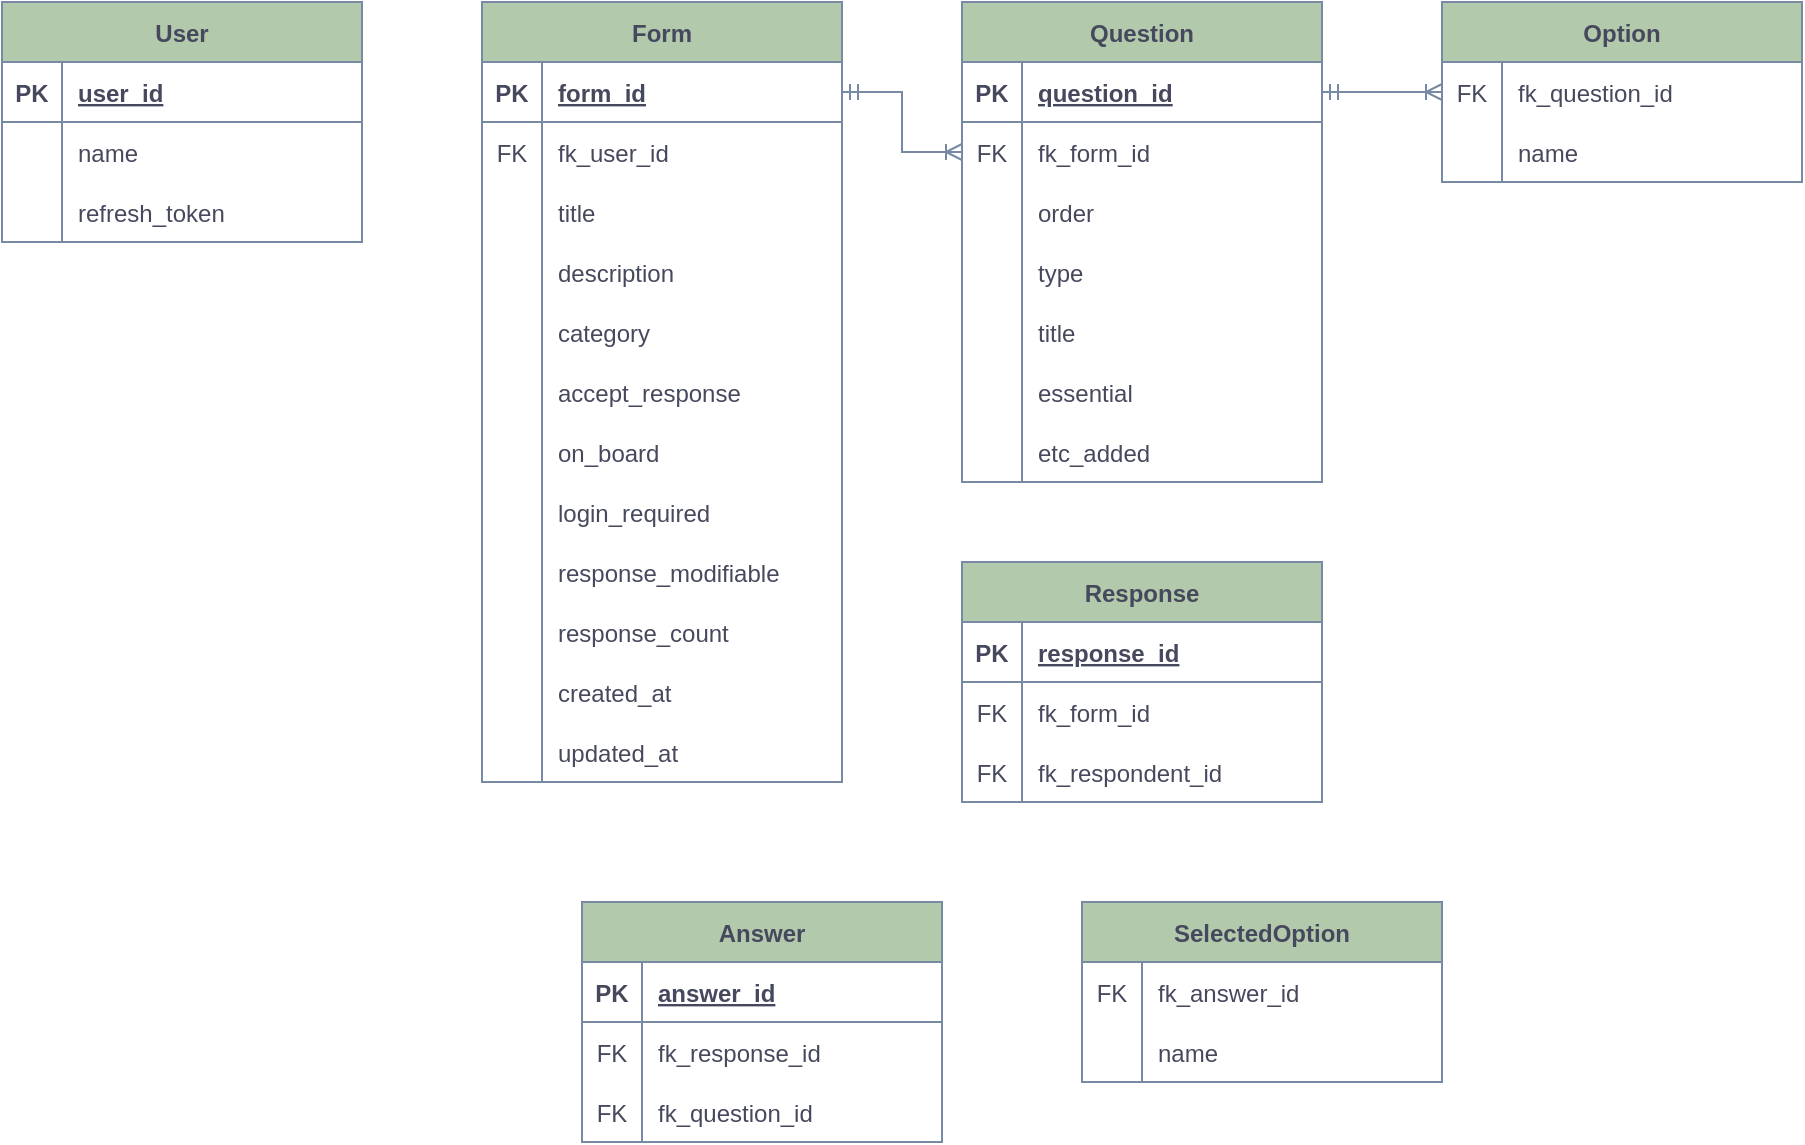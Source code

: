 <mxfile version="20.8.18" type="github">
  <diagram name="Page-1" id="2ca16b54-16f6-2749-3443-fa8db7711227">
    <mxGraphModel dx="1362" dy="775" grid="1" gridSize="10" guides="1" tooltips="1" connect="1" arrows="1" fold="1" page="1" pageScale="1" pageWidth="1100" pageHeight="850" background="none" math="0" shadow="0">
      <root>
        <mxCell id="0" />
        <mxCell id="1" parent="0" />
        <mxCell id="H4lN4WxJACJM9qVVVF7Y-41" value="User" style="shape=table;startSize=30;container=1;collapsible=1;childLayout=tableLayout;fixedRows=1;rowLines=0;fontStyle=1;align=center;resizeLast=1;strokeColor=#788AA3;fontColor=#46495D;fillColor=#B2C9AB;" vertex="1" parent="1">
          <mxGeometry x="40" y="40" width="180" height="120" as="geometry" />
        </mxCell>
        <mxCell id="H4lN4WxJACJM9qVVVF7Y-42" value="" style="shape=tableRow;horizontal=0;startSize=0;swimlaneHead=0;swimlaneBody=0;fillColor=none;collapsible=0;dropTarget=0;points=[[0,0.5],[1,0.5]];portConstraint=eastwest;top=0;left=0;right=0;bottom=1;strokeColor=#788AA3;fontColor=#46495D;" vertex="1" parent="H4lN4WxJACJM9qVVVF7Y-41">
          <mxGeometry y="30" width="180" height="30" as="geometry" />
        </mxCell>
        <mxCell id="H4lN4WxJACJM9qVVVF7Y-43" value="PK" style="shape=partialRectangle;connectable=0;fillColor=none;top=0;left=0;bottom=0;right=0;fontStyle=1;overflow=hidden;strokeColor=#788AA3;fontColor=#46495D;" vertex="1" parent="H4lN4WxJACJM9qVVVF7Y-42">
          <mxGeometry width="30" height="30" as="geometry">
            <mxRectangle width="30" height="30" as="alternateBounds" />
          </mxGeometry>
        </mxCell>
        <mxCell id="H4lN4WxJACJM9qVVVF7Y-44" value="user_id" style="shape=partialRectangle;connectable=0;fillColor=none;top=0;left=0;bottom=0;right=0;align=left;spacingLeft=6;fontStyle=5;overflow=hidden;strokeColor=#788AA3;fontColor=#46495D;" vertex="1" parent="H4lN4WxJACJM9qVVVF7Y-42">
          <mxGeometry x="30" width="150" height="30" as="geometry">
            <mxRectangle width="150" height="30" as="alternateBounds" />
          </mxGeometry>
        </mxCell>
        <mxCell id="H4lN4WxJACJM9qVVVF7Y-45" value="" style="shape=tableRow;horizontal=0;startSize=0;swimlaneHead=0;swimlaneBody=0;fillColor=none;collapsible=0;dropTarget=0;points=[[0,0.5],[1,0.5]];portConstraint=eastwest;top=0;left=0;right=0;bottom=0;strokeColor=#788AA3;fontColor=#46495D;" vertex="1" parent="H4lN4WxJACJM9qVVVF7Y-41">
          <mxGeometry y="60" width="180" height="30" as="geometry" />
        </mxCell>
        <mxCell id="H4lN4WxJACJM9qVVVF7Y-46" value="" style="shape=partialRectangle;connectable=0;fillColor=none;top=0;left=0;bottom=0;right=0;editable=1;overflow=hidden;strokeColor=#788AA3;fontColor=#46495D;" vertex="1" parent="H4lN4WxJACJM9qVVVF7Y-45">
          <mxGeometry width="30" height="30" as="geometry">
            <mxRectangle width="30" height="30" as="alternateBounds" />
          </mxGeometry>
        </mxCell>
        <mxCell id="H4lN4WxJACJM9qVVVF7Y-47" value="name" style="shape=partialRectangle;connectable=0;fillColor=none;top=0;left=0;bottom=0;right=0;align=left;spacingLeft=6;overflow=hidden;strokeColor=#788AA3;fontColor=#46495D;" vertex="1" parent="H4lN4WxJACJM9qVVVF7Y-45">
          <mxGeometry x="30" width="150" height="30" as="geometry">
            <mxRectangle width="150" height="30" as="alternateBounds" />
          </mxGeometry>
        </mxCell>
        <mxCell id="H4lN4WxJACJM9qVVVF7Y-48" value="" style="shape=tableRow;horizontal=0;startSize=0;swimlaneHead=0;swimlaneBody=0;fillColor=none;collapsible=0;dropTarget=0;points=[[0,0.5],[1,0.5]];portConstraint=eastwest;top=0;left=0;right=0;bottom=0;strokeColor=#788AA3;fontColor=#46495D;" vertex="1" parent="H4lN4WxJACJM9qVVVF7Y-41">
          <mxGeometry y="90" width="180" height="30" as="geometry" />
        </mxCell>
        <mxCell id="H4lN4WxJACJM9qVVVF7Y-49" value="" style="shape=partialRectangle;connectable=0;fillColor=none;top=0;left=0;bottom=0;right=0;editable=1;overflow=hidden;strokeColor=#788AA3;fontColor=#46495D;" vertex="1" parent="H4lN4WxJACJM9qVVVF7Y-48">
          <mxGeometry width="30" height="30" as="geometry">
            <mxRectangle width="30" height="30" as="alternateBounds" />
          </mxGeometry>
        </mxCell>
        <mxCell id="H4lN4WxJACJM9qVVVF7Y-50" value="refresh_token" style="shape=partialRectangle;connectable=0;fillColor=none;top=0;left=0;bottom=0;right=0;align=left;spacingLeft=6;overflow=hidden;strokeColor=#788AA3;fontColor=#46495D;" vertex="1" parent="H4lN4WxJACJM9qVVVF7Y-48">
          <mxGeometry x="30" width="150" height="30" as="geometry">
            <mxRectangle width="150" height="30" as="alternateBounds" />
          </mxGeometry>
        </mxCell>
        <mxCell id="H4lN4WxJACJM9qVVVF7Y-60" value="Form" style="shape=table;startSize=30;container=1;collapsible=1;childLayout=tableLayout;fixedRows=1;rowLines=0;fontStyle=1;align=center;resizeLast=1;strokeColor=#788AA3;fontColor=#46495D;fillColor=#B2C9AB;" vertex="1" parent="1">
          <mxGeometry x="280" y="40" width="180" height="390" as="geometry" />
        </mxCell>
        <mxCell id="H4lN4WxJACJM9qVVVF7Y-61" value="" style="shape=tableRow;horizontal=0;startSize=0;swimlaneHead=0;swimlaneBody=0;fillColor=none;collapsible=0;dropTarget=0;points=[[0,0.5],[1,0.5]];portConstraint=eastwest;top=0;left=0;right=0;bottom=1;strokeColor=#788AA3;fontColor=#46495D;" vertex="1" parent="H4lN4WxJACJM9qVVVF7Y-60">
          <mxGeometry y="30" width="180" height="30" as="geometry" />
        </mxCell>
        <mxCell id="H4lN4WxJACJM9qVVVF7Y-62" value="PK" style="shape=partialRectangle;connectable=0;fillColor=none;top=0;left=0;bottom=0;right=0;fontStyle=1;overflow=hidden;strokeColor=#788AA3;fontColor=#46495D;" vertex="1" parent="H4lN4WxJACJM9qVVVF7Y-61">
          <mxGeometry width="30" height="30" as="geometry">
            <mxRectangle width="30" height="30" as="alternateBounds" />
          </mxGeometry>
        </mxCell>
        <mxCell id="H4lN4WxJACJM9qVVVF7Y-63" value="form_id" style="shape=partialRectangle;connectable=0;fillColor=none;top=0;left=0;bottom=0;right=0;align=left;spacingLeft=6;fontStyle=5;overflow=hidden;strokeColor=#788AA3;fontColor=#46495D;" vertex="1" parent="H4lN4WxJACJM9qVVVF7Y-61">
          <mxGeometry x="30" width="150" height="30" as="geometry">
            <mxRectangle width="150" height="30" as="alternateBounds" />
          </mxGeometry>
        </mxCell>
        <mxCell id="H4lN4WxJACJM9qVVVF7Y-64" value="" style="shape=tableRow;horizontal=0;startSize=0;swimlaneHead=0;swimlaneBody=0;fillColor=none;collapsible=0;dropTarget=0;points=[[0,0.5],[1,0.5]];portConstraint=eastwest;top=0;left=0;right=0;bottom=0;strokeColor=#788AA3;fontColor=#46495D;" vertex="1" parent="H4lN4WxJACJM9qVVVF7Y-60">
          <mxGeometry y="60" width="180" height="30" as="geometry" />
        </mxCell>
        <mxCell id="H4lN4WxJACJM9qVVVF7Y-65" value="FK" style="shape=partialRectangle;connectable=0;fillColor=none;top=0;left=0;bottom=0;right=0;editable=1;overflow=hidden;strokeColor=#788AA3;fontColor=#46495D;" vertex="1" parent="H4lN4WxJACJM9qVVVF7Y-64">
          <mxGeometry width="30" height="30" as="geometry">
            <mxRectangle width="30" height="30" as="alternateBounds" />
          </mxGeometry>
        </mxCell>
        <mxCell id="H4lN4WxJACJM9qVVVF7Y-66" value="fk_user_id" style="shape=partialRectangle;connectable=0;fillColor=none;top=0;left=0;bottom=0;right=0;align=left;spacingLeft=6;overflow=hidden;strokeColor=#788AA3;fontColor=#46495D;" vertex="1" parent="H4lN4WxJACJM9qVVVF7Y-64">
          <mxGeometry x="30" width="150" height="30" as="geometry">
            <mxRectangle width="150" height="30" as="alternateBounds" />
          </mxGeometry>
        </mxCell>
        <mxCell id="H4lN4WxJACJM9qVVVF7Y-67" value="" style="shape=tableRow;horizontal=0;startSize=0;swimlaneHead=0;swimlaneBody=0;fillColor=none;collapsible=0;dropTarget=0;points=[[0,0.5],[1,0.5]];portConstraint=eastwest;top=0;left=0;right=0;bottom=0;strokeColor=#788AA3;fontColor=#46495D;" vertex="1" parent="H4lN4WxJACJM9qVVVF7Y-60">
          <mxGeometry y="90" width="180" height="30" as="geometry" />
        </mxCell>
        <mxCell id="H4lN4WxJACJM9qVVVF7Y-68" value="" style="shape=partialRectangle;connectable=0;fillColor=none;top=0;left=0;bottom=0;right=0;editable=1;overflow=hidden;strokeColor=#788AA3;fontColor=#46495D;" vertex="1" parent="H4lN4WxJACJM9qVVVF7Y-67">
          <mxGeometry width="30" height="30" as="geometry">
            <mxRectangle width="30" height="30" as="alternateBounds" />
          </mxGeometry>
        </mxCell>
        <mxCell id="H4lN4WxJACJM9qVVVF7Y-69" value="title" style="shape=partialRectangle;connectable=0;fillColor=none;top=0;left=0;bottom=0;right=0;align=left;spacingLeft=6;overflow=hidden;strokeColor=#788AA3;fontColor=#46495D;" vertex="1" parent="H4lN4WxJACJM9qVVVF7Y-67">
          <mxGeometry x="30" width="150" height="30" as="geometry">
            <mxRectangle width="150" height="30" as="alternateBounds" />
          </mxGeometry>
        </mxCell>
        <mxCell id="H4lN4WxJACJM9qVVVF7Y-70" value="" style="shape=tableRow;horizontal=0;startSize=0;swimlaneHead=0;swimlaneBody=0;fillColor=none;collapsible=0;dropTarget=0;points=[[0,0.5],[1,0.5]];portConstraint=eastwest;top=0;left=0;right=0;bottom=0;strokeColor=#788AA3;fontColor=#46495D;" vertex="1" parent="H4lN4WxJACJM9qVVVF7Y-60">
          <mxGeometry y="120" width="180" height="30" as="geometry" />
        </mxCell>
        <mxCell id="H4lN4WxJACJM9qVVVF7Y-71" value="" style="shape=partialRectangle;connectable=0;fillColor=none;top=0;left=0;bottom=0;right=0;editable=1;overflow=hidden;strokeColor=#788AA3;fontColor=#46495D;" vertex="1" parent="H4lN4WxJACJM9qVVVF7Y-70">
          <mxGeometry width="30" height="30" as="geometry">
            <mxRectangle width="30" height="30" as="alternateBounds" />
          </mxGeometry>
        </mxCell>
        <mxCell id="H4lN4WxJACJM9qVVVF7Y-72" value="description" style="shape=partialRectangle;connectable=0;fillColor=none;top=0;left=0;bottom=0;right=0;align=left;spacingLeft=6;overflow=hidden;strokeColor=#788AA3;fontColor=#46495D;" vertex="1" parent="H4lN4WxJACJM9qVVVF7Y-70">
          <mxGeometry x="30" width="150" height="30" as="geometry">
            <mxRectangle width="150" height="30" as="alternateBounds" />
          </mxGeometry>
        </mxCell>
        <mxCell id="H4lN4WxJACJM9qVVVF7Y-77" value="" style="shape=tableRow;horizontal=0;startSize=0;swimlaneHead=0;swimlaneBody=0;fillColor=none;collapsible=0;dropTarget=0;points=[[0,0.5],[1,0.5]];portConstraint=eastwest;top=0;left=0;right=0;bottom=0;strokeColor=#788AA3;fontColor=#46495D;" vertex="1" parent="H4lN4WxJACJM9qVVVF7Y-60">
          <mxGeometry y="150" width="180" height="30" as="geometry" />
        </mxCell>
        <mxCell id="H4lN4WxJACJM9qVVVF7Y-78" value="" style="shape=partialRectangle;connectable=0;fillColor=none;top=0;left=0;bottom=0;right=0;fontStyle=0;overflow=hidden;strokeColor=#788AA3;fontColor=#46495D;" vertex="1" parent="H4lN4WxJACJM9qVVVF7Y-77">
          <mxGeometry width="30" height="30" as="geometry">
            <mxRectangle width="30" height="30" as="alternateBounds" />
          </mxGeometry>
        </mxCell>
        <mxCell id="H4lN4WxJACJM9qVVVF7Y-79" value="category" style="shape=partialRectangle;connectable=0;fillColor=none;top=0;left=0;bottom=0;right=0;align=left;spacingLeft=6;fontStyle=0;overflow=hidden;strokeColor=#788AA3;fontColor=#46495D;" vertex="1" parent="H4lN4WxJACJM9qVVVF7Y-77">
          <mxGeometry x="30" width="150" height="30" as="geometry">
            <mxRectangle width="150" height="30" as="alternateBounds" />
          </mxGeometry>
        </mxCell>
        <mxCell id="H4lN4WxJACJM9qVVVF7Y-81" value="" style="shape=tableRow;horizontal=0;startSize=0;swimlaneHead=0;swimlaneBody=0;fillColor=none;collapsible=0;dropTarget=0;points=[[0,0.5],[1,0.5]];portConstraint=eastwest;top=0;left=0;right=0;bottom=0;strokeColor=#788AA3;fontColor=#46495D;" vertex="1" parent="H4lN4WxJACJM9qVVVF7Y-60">
          <mxGeometry y="180" width="180" height="30" as="geometry" />
        </mxCell>
        <mxCell id="H4lN4WxJACJM9qVVVF7Y-82" value="" style="shape=partialRectangle;connectable=0;fillColor=none;top=0;left=0;bottom=0;right=0;fontStyle=0;overflow=hidden;strokeColor=#788AA3;fontColor=#46495D;" vertex="1" parent="H4lN4WxJACJM9qVVVF7Y-81">
          <mxGeometry width="30" height="30" as="geometry">
            <mxRectangle width="30" height="30" as="alternateBounds" />
          </mxGeometry>
        </mxCell>
        <mxCell id="H4lN4WxJACJM9qVVVF7Y-83" value="accept_response" style="shape=partialRectangle;connectable=0;fillColor=none;top=0;left=0;bottom=0;right=0;align=left;spacingLeft=6;fontStyle=0;overflow=hidden;strokeColor=#788AA3;fontColor=#46495D;" vertex="1" parent="H4lN4WxJACJM9qVVVF7Y-81">
          <mxGeometry x="30" width="150" height="30" as="geometry">
            <mxRectangle width="150" height="30" as="alternateBounds" />
          </mxGeometry>
        </mxCell>
        <mxCell id="H4lN4WxJACJM9qVVVF7Y-85" value="" style="shape=tableRow;horizontal=0;startSize=0;swimlaneHead=0;swimlaneBody=0;fillColor=none;collapsible=0;dropTarget=0;points=[[0,0.5],[1,0.5]];portConstraint=eastwest;top=0;left=0;right=0;bottom=0;strokeColor=#788AA3;fontColor=#46495D;" vertex="1" parent="H4lN4WxJACJM9qVVVF7Y-60">
          <mxGeometry y="210" width="180" height="30" as="geometry" />
        </mxCell>
        <mxCell id="H4lN4WxJACJM9qVVVF7Y-86" value="" style="shape=partialRectangle;connectable=0;fillColor=none;top=0;left=0;bottom=0;right=0;fontStyle=0;overflow=hidden;strokeColor=#788AA3;fontColor=#46495D;" vertex="1" parent="H4lN4WxJACJM9qVVVF7Y-85">
          <mxGeometry width="30" height="30" as="geometry">
            <mxRectangle width="30" height="30" as="alternateBounds" />
          </mxGeometry>
        </mxCell>
        <mxCell id="H4lN4WxJACJM9qVVVF7Y-87" value="on_board" style="shape=partialRectangle;connectable=0;fillColor=none;top=0;left=0;bottom=0;right=0;align=left;spacingLeft=6;fontStyle=0;overflow=hidden;strokeColor=#788AA3;fontColor=#46495D;" vertex="1" parent="H4lN4WxJACJM9qVVVF7Y-85">
          <mxGeometry x="30" width="150" height="30" as="geometry">
            <mxRectangle width="150" height="30" as="alternateBounds" />
          </mxGeometry>
        </mxCell>
        <mxCell id="H4lN4WxJACJM9qVVVF7Y-89" value="" style="shape=tableRow;horizontal=0;startSize=0;swimlaneHead=0;swimlaneBody=0;fillColor=none;collapsible=0;dropTarget=0;points=[[0,0.5],[1,0.5]];portConstraint=eastwest;top=0;left=0;right=0;bottom=0;strokeColor=#788AA3;fontColor=#46495D;" vertex="1" parent="H4lN4WxJACJM9qVVVF7Y-60">
          <mxGeometry y="240" width="180" height="30" as="geometry" />
        </mxCell>
        <mxCell id="H4lN4WxJACJM9qVVVF7Y-90" value="" style="shape=partialRectangle;connectable=0;fillColor=none;top=0;left=0;bottom=0;right=0;fontStyle=0;overflow=hidden;strokeColor=#788AA3;fontColor=#46495D;" vertex="1" parent="H4lN4WxJACJM9qVVVF7Y-89">
          <mxGeometry width="30" height="30" as="geometry">
            <mxRectangle width="30" height="30" as="alternateBounds" />
          </mxGeometry>
        </mxCell>
        <mxCell id="H4lN4WxJACJM9qVVVF7Y-91" value="login_required" style="shape=partialRectangle;connectable=0;fillColor=none;top=0;left=0;bottom=0;right=0;align=left;spacingLeft=6;fontStyle=0;overflow=hidden;strokeColor=#788AA3;fontColor=#46495D;" vertex="1" parent="H4lN4WxJACJM9qVVVF7Y-89">
          <mxGeometry x="30" width="150" height="30" as="geometry">
            <mxRectangle width="150" height="30" as="alternateBounds" />
          </mxGeometry>
        </mxCell>
        <mxCell id="H4lN4WxJACJM9qVVVF7Y-93" value="" style="shape=tableRow;horizontal=0;startSize=0;swimlaneHead=0;swimlaneBody=0;fillColor=none;collapsible=0;dropTarget=0;points=[[0,0.5],[1,0.5]];portConstraint=eastwest;top=0;left=0;right=0;bottom=0;strokeColor=#788AA3;fontColor=#46495D;" vertex="1" parent="H4lN4WxJACJM9qVVVF7Y-60">
          <mxGeometry y="270" width="180" height="30" as="geometry" />
        </mxCell>
        <mxCell id="H4lN4WxJACJM9qVVVF7Y-94" value="" style="shape=partialRectangle;connectable=0;fillColor=none;top=0;left=0;bottom=0;right=0;fontStyle=0;overflow=hidden;strokeColor=#788AA3;fontColor=#46495D;" vertex="1" parent="H4lN4WxJACJM9qVVVF7Y-93">
          <mxGeometry width="30" height="30" as="geometry">
            <mxRectangle width="30" height="30" as="alternateBounds" />
          </mxGeometry>
        </mxCell>
        <mxCell id="H4lN4WxJACJM9qVVVF7Y-95" value="response_modifiable" style="shape=partialRectangle;connectable=0;fillColor=none;top=0;left=0;bottom=0;right=0;align=left;spacingLeft=6;fontStyle=0;overflow=hidden;strokeColor=#788AA3;fontColor=#46495D;" vertex="1" parent="H4lN4WxJACJM9qVVVF7Y-93">
          <mxGeometry x="30" width="150" height="30" as="geometry">
            <mxRectangle width="150" height="30" as="alternateBounds" />
          </mxGeometry>
        </mxCell>
        <mxCell id="H4lN4WxJACJM9qVVVF7Y-97" value="" style="shape=tableRow;horizontal=0;startSize=0;swimlaneHead=0;swimlaneBody=0;fillColor=none;collapsible=0;dropTarget=0;points=[[0,0.5],[1,0.5]];portConstraint=eastwest;top=0;left=0;right=0;bottom=0;strokeColor=#788AA3;fontColor=#46495D;" vertex="1" parent="H4lN4WxJACJM9qVVVF7Y-60">
          <mxGeometry y="300" width="180" height="30" as="geometry" />
        </mxCell>
        <mxCell id="H4lN4WxJACJM9qVVVF7Y-98" value="" style="shape=partialRectangle;connectable=0;fillColor=none;top=0;left=0;bottom=0;right=0;fontStyle=0;overflow=hidden;strokeColor=#788AA3;fontColor=#46495D;" vertex="1" parent="H4lN4WxJACJM9qVVVF7Y-97">
          <mxGeometry width="30" height="30" as="geometry">
            <mxRectangle width="30" height="30" as="alternateBounds" />
          </mxGeometry>
        </mxCell>
        <mxCell id="H4lN4WxJACJM9qVVVF7Y-99" value="response_count" style="shape=partialRectangle;connectable=0;fillColor=none;top=0;left=0;bottom=0;right=0;align=left;spacingLeft=6;fontStyle=0;overflow=hidden;strokeColor=#788AA3;fontColor=#46495D;" vertex="1" parent="H4lN4WxJACJM9qVVVF7Y-97">
          <mxGeometry x="30" width="150" height="30" as="geometry">
            <mxRectangle width="150" height="30" as="alternateBounds" />
          </mxGeometry>
        </mxCell>
        <mxCell id="H4lN4WxJACJM9qVVVF7Y-101" value="" style="shape=tableRow;horizontal=0;startSize=0;swimlaneHead=0;swimlaneBody=0;fillColor=none;collapsible=0;dropTarget=0;points=[[0,0.5],[1,0.5]];portConstraint=eastwest;top=0;left=0;right=0;bottom=0;strokeColor=#788AA3;fontColor=#46495D;" vertex="1" parent="H4lN4WxJACJM9qVVVF7Y-60">
          <mxGeometry y="330" width="180" height="30" as="geometry" />
        </mxCell>
        <mxCell id="H4lN4WxJACJM9qVVVF7Y-102" value="" style="shape=partialRectangle;connectable=0;fillColor=none;top=0;left=0;bottom=0;right=0;fontStyle=0;overflow=hidden;strokeColor=#788AA3;fontColor=#46495D;" vertex="1" parent="H4lN4WxJACJM9qVVVF7Y-101">
          <mxGeometry width="30" height="30" as="geometry">
            <mxRectangle width="30" height="30" as="alternateBounds" />
          </mxGeometry>
        </mxCell>
        <mxCell id="H4lN4WxJACJM9qVVVF7Y-103" value="created_at" style="shape=partialRectangle;connectable=0;fillColor=none;top=0;left=0;bottom=0;right=0;align=left;spacingLeft=6;fontStyle=0;overflow=hidden;strokeColor=#788AA3;fontColor=#46495D;" vertex="1" parent="H4lN4WxJACJM9qVVVF7Y-101">
          <mxGeometry x="30" width="150" height="30" as="geometry">
            <mxRectangle width="150" height="30" as="alternateBounds" />
          </mxGeometry>
        </mxCell>
        <mxCell id="H4lN4WxJACJM9qVVVF7Y-105" value="" style="shape=tableRow;horizontal=0;startSize=0;swimlaneHead=0;swimlaneBody=0;fillColor=none;collapsible=0;dropTarget=0;points=[[0,0.5],[1,0.5]];portConstraint=eastwest;top=0;left=0;right=0;bottom=0;strokeColor=#788AA3;fontColor=#46495D;" vertex="1" parent="H4lN4WxJACJM9qVVVF7Y-60">
          <mxGeometry y="360" width="180" height="30" as="geometry" />
        </mxCell>
        <mxCell id="H4lN4WxJACJM9qVVVF7Y-106" value="" style="shape=partialRectangle;connectable=0;fillColor=none;top=0;left=0;bottom=0;right=0;fontStyle=0;overflow=hidden;strokeColor=#788AA3;fontColor=#46495D;" vertex="1" parent="H4lN4WxJACJM9qVVVF7Y-105">
          <mxGeometry width="30" height="30" as="geometry">
            <mxRectangle width="30" height="30" as="alternateBounds" />
          </mxGeometry>
        </mxCell>
        <mxCell id="H4lN4WxJACJM9qVVVF7Y-107" value="updated_at" style="shape=partialRectangle;connectable=0;fillColor=none;top=0;left=0;bottom=0;right=0;align=left;spacingLeft=6;fontStyle=0;overflow=hidden;strokeColor=#788AA3;fontColor=#46495D;" vertex="1" parent="H4lN4WxJACJM9qVVVF7Y-105">
          <mxGeometry x="30" width="150" height="30" as="geometry">
            <mxRectangle width="150" height="30" as="alternateBounds" />
          </mxGeometry>
        </mxCell>
        <mxCell id="H4lN4WxJACJM9qVVVF7Y-108" value="Question" style="shape=table;startSize=30;container=1;collapsible=1;childLayout=tableLayout;fixedRows=1;rowLines=0;fontStyle=1;align=center;resizeLast=1;strokeColor=#788AA3;fontColor=#46495D;fillColor=#B2C9AB;" vertex="1" parent="1">
          <mxGeometry x="520" y="40" width="180" height="240" as="geometry" />
        </mxCell>
        <mxCell id="H4lN4WxJACJM9qVVVF7Y-109" value="" style="shape=tableRow;horizontal=0;startSize=0;swimlaneHead=0;swimlaneBody=0;fillColor=none;collapsible=0;dropTarget=0;points=[[0,0.5],[1,0.5]];portConstraint=eastwest;top=0;left=0;right=0;bottom=1;strokeColor=#788AA3;fontColor=#46495D;" vertex="1" parent="H4lN4WxJACJM9qVVVF7Y-108">
          <mxGeometry y="30" width="180" height="30" as="geometry" />
        </mxCell>
        <mxCell id="H4lN4WxJACJM9qVVVF7Y-110" value="PK" style="shape=partialRectangle;connectable=0;fillColor=none;top=0;left=0;bottom=0;right=0;fontStyle=1;overflow=hidden;strokeColor=#788AA3;fontColor=#46495D;" vertex="1" parent="H4lN4WxJACJM9qVVVF7Y-109">
          <mxGeometry width="30" height="30" as="geometry">
            <mxRectangle width="30" height="30" as="alternateBounds" />
          </mxGeometry>
        </mxCell>
        <mxCell id="H4lN4WxJACJM9qVVVF7Y-111" value="question_id" style="shape=partialRectangle;connectable=0;fillColor=none;top=0;left=0;bottom=0;right=0;align=left;spacingLeft=6;fontStyle=5;overflow=hidden;strokeColor=#788AA3;fontColor=#46495D;" vertex="1" parent="H4lN4WxJACJM9qVVVF7Y-109">
          <mxGeometry x="30" width="150" height="30" as="geometry">
            <mxRectangle width="150" height="30" as="alternateBounds" />
          </mxGeometry>
        </mxCell>
        <mxCell id="H4lN4WxJACJM9qVVVF7Y-112" value="" style="shape=tableRow;horizontal=0;startSize=0;swimlaneHead=0;swimlaneBody=0;fillColor=none;collapsible=0;dropTarget=0;points=[[0,0.5],[1,0.5]];portConstraint=eastwest;top=0;left=0;right=0;bottom=0;strokeColor=#788AA3;fontColor=#46495D;" vertex="1" parent="H4lN4WxJACJM9qVVVF7Y-108">
          <mxGeometry y="60" width="180" height="30" as="geometry" />
        </mxCell>
        <mxCell id="H4lN4WxJACJM9qVVVF7Y-113" value="FK" style="shape=partialRectangle;connectable=0;fillColor=none;top=0;left=0;bottom=0;right=0;editable=1;overflow=hidden;strokeColor=#788AA3;fontColor=#46495D;" vertex="1" parent="H4lN4WxJACJM9qVVVF7Y-112">
          <mxGeometry width="30" height="30" as="geometry">
            <mxRectangle width="30" height="30" as="alternateBounds" />
          </mxGeometry>
        </mxCell>
        <mxCell id="H4lN4WxJACJM9qVVVF7Y-114" value="fk_form_id" style="shape=partialRectangle;connectable=0;fillColor=none;top=0;left=0;bottom=0;right=0;align=left;spacingLeft=6;overflow=hidden;strokeColor=#788AA3;fontColor=#46495D;" vertex="1" parent="H4lN4WxJACJM9qVVVF7Y-112">
          <mxGeometry x="30" width="150" height="30" as="geometry">
            <mxRectangle width="150" height="30" as="alternateBounds" />
          </mxGeometry>
        </mxCell>
        <mxCell id="H4lN4WxJACJM9qVVVF7Y-115" value="" style="shape=tableRow;horizontal=0;startSize=0;swimlaneHead=0;swimlaneBody=0;fillColor=none;collapsible=0;dropTarget=0;points=[[0,0.5],[1,0.5]];portConstraint=eastwest;top=0;left=0;right=0;bottom=0;strokeColor=#788AA3;fontColor=#46495D;" vertex="1" parent="H4lN4WxJACJM9qVVVF7Y-108">
          <mxGeometry y="90" width="180" height="30" as="geometry" />
        </mxCell>
        <mxCell id="H4lN4WxJACJM9qVVVF7Y-116" value="" style="shape=partialRectangle;connectable=0;fillColor=none;top=0;left=0;bottom=0;right=0;editable=1;overflow=hidden;strokeColor=#788AA3;fontColor=#46495D;" vertex="1" parent="H4lN4WxJACJM9qVVVF7Y-115">
          <mxGeometry width="30" height="30" as="geometry">
            <mxRectangle width="30" height="30" as="alternateBounds" />
          </mxGeometry>
        </mxCell>
        <mxCell id="H4lN4WxJACJM9qVVVF7Y-117" value="order" style="shape=partialRectangle;connectable=0;fillColor=none;top=0;left=0;bottom=0;right=0;align=left;spacingLeft=6;overflow=hidden;strokeColor=#788AA3;fontColor=#46495D;" vertex="1" parent="H4lN4WxJACJM9qVVVF7Y-115">
          <mxGeometry x="30" width="150" height="30" as="geometry">
            <mxRectangle width="150" height="30" as="alternateBounds" />
          </mxGeometry>
        </mxCell>
        <mxCell id="H4lN4WxJACJM9qVVVF7Y-118" value="" style="shape=tableRow;horizontal=0;startSize=0;swimlaneHead=0;swimlaneBody=0;fillColor=none;collapsible=0;dropTarget=0;points=[[0,0.5],[1,0.5]];portConstraint=eastwest;top=0;left=0;right=0;bottom=0;strokeColor=#788AA3;fontColor=#46495D;" vertex="1" parent="H4lN4WxJACJM9qVVVF7Y-108">
          <mxGeometry y="120" width="180" height="30" as="geometry" />
        </mxCell>
        <mxCell id="H4lN4WxJACJM9qVVVF7Y-119" value="" style="shape=partialRectangle;connectable=0;fillColor=none;top=0;left=0;bottom=0;right=0;editable=1;overflow=hidden;strokeColor=#788AA3;fontColor=#46495D;" vertex="1" parent="H4lN4WxJACJM9qVVVF7Y-118">
          <mxGeometry width="30" height="30" as="geometry">
            <mxRectangle width="30" height="30" as="alternateBounds" />
          </mxGeometry>
        </mxCell>
        <mxCell id="H4lN4WxJACJM9qVVVF7Y-120" value="type" style="shape=partialRectangle;connectable=0;fillColor=none;top=0;left=0;bottom=0;right=0;align=left;spacingLeft=6;overflow=hidden;strokeColor=#788AA3;fontColor=#46495D;" vertex="1" parent="H4lN4WxJACJM9qVVVF7Y-118">
          <mxGeometry x="30" width="150" height="30" as="geometry">
            <mxRectangle width="150" height="30" as="alternateBounds" />
          </mxGeometry>
        </mxCell>
        <mxCell id="H4lN4WxJACJM9qVVVF7Y-125" value="" style="shape=tableRow;horizontal=0;startSize=0;swimlaneHead=0;swimlaneBody=0;fillColor=none;collapsible=0;dropTarget=0;points=[[0,0.5],[1,0.5]];portConstraint=eastwest;top=0;left=0;right=0;bottom=0;strokeColor=#788AA3;fontColor=#46495D;" vertex="1" parent="H4lN4WxJACJM9qVVVF7Y-108">
          <mxGeometry y="150" width="180" height="30" as="geometry" />
        </mxCell>
        <mxCell id="H4lN4WxJACJM9qVVVF7Y-126" value="" style="shape=partialRectangle;connectable=0;fillColor=none;top=0;left=0;bottom=0;right=0;fontStyle=0;overflow=hidden;strokeColor=#788AA3;fontColor=#46495D;" vertex="1" parent="H4lN4WxJACJM9qVVVF7Y-125">
          <mxGeometry width="30" height="30" as="geometry">
            <mxRectangle width="30" height="30" as="alternateBounds" />
          </mxGeometry>
        </mxCell>
        <mxCell id="H4lN4WxJACJM9qVVVF7Y-127" value="title" style="shape=partialRectangle;connectable=0;fillColor=none;top=0;left=0;bottom=0;right=0;align=left;spacingLeft=6;fontStyle=0;overflow=hidden;strokeColor=#788AA3;fontColor=#46495D;" vertex="1" parent="H4lN4WxJACJM9qVVVF7Y-125">
          <mxGeometry x="30" width="150" height="30" as="geometry">
            <mxRectangle width="150" height="30" as="alternateBounds" />
          </mxGeometry>
        </mxCell>
        <mxCell id="H4lN4WxJACJM9qVVVF7Y-135" value="" style="shape=tableRow;horizontal=0;startSize=0;swimlaneHead=0;swimlaneBody=0;fillColor=none;collapsible=0;dropTarget=0;points=[[0,0.5],[1,0.5]];portConstraint=eastwest;top=0;left=0;right=0;bottom=0;strokeColor=#788AA3;fontColor=#46495D;" vertex="1" parent="H4lN4WxJACJM9qVVVF7Y-108">
          <mxGeometry y="180" width="180" height="30" as="geometry" />
        </mxCell>
        <mxCell id="H4lN4WxJACJM9qVVVF7Y-136" value="" style="shape=partialRectangle;connectable=0;fillColor=none;top=0;left=0;bottom=0;right=0;fontStyle=0;overflow=hidden;strokeColor=#788AA3;fontColor=#46495D;" vertex="1" parent="H4lN4WxJACJM9qVVVF7Y-135">
          <mxGeometry width="30" height="30" as="geometry">
            <mxRectangle width="30" height="30" as="alternateBounds" />
          </mxGeometry>
        </mxCell>
        <mxCell id="H4lN4WxJACJM9qVVVF7Y-137" value="essential" style="shape=partialRectangle;connectable=0;fillColor=none;top=0;left=0;bottom=0;right=0;align=left;spacingLeft=6;fontStyle=0;overflow=hidden;strokeColor=#788AA3;fontColor=#46495D;" vertex="1" parent="H4lN4WxJACJM9qVVVF7Y-135">
          <mxGeometry x="30" width="150" height="30" as="geometry">
            <mxRectangle width="150" height="30" as="alternateBounds" />
          </mxGeometry>
        </mxCell>
        <mxCell id="H4lN4WxJACJM9qVVVF7Y-139" value="" style="shape=tableRow;horizontal=0;startSize=0;swimlaneHead=0;swimlaneBody=0;fillColor=none;collapsible=0;dropTarget=0;points=[[0,0.5],[1,0.5]];portConstraint=eastwest;top=0;left=0;right=0;bottom=0;strokeColor=#788AA3;fontColor=#46495D;" vertex="1" parent="H4lN4WxJACJM9qVVVF7Y-108">
          <mxGeometry y="210" width="180" height="30" as="geometry" />
        </mxCell>
        <mxCell id="H4lN4WxJACJM9qVVVF7Y-140" value="" style="shape=partialRectangle;connectable=0;fillColor=none;top=0;left=0;bottom=0;right=0;fontStyle=0;overflow=hidden;strokeColor=#788AA3;fontColor=#46495D;" vertex="1" parent="H4lN4WxJACJM9qVVVF7Y-139">
          <mxGeometry width="30" height="30" as="geometry">
            <mxRectangle width="30" height="30" as="alternateBounds" />
          </mxGeometry>
        </mxCell>
        <mxCell id="H4lN4WxJACJM9qVVVF7Y-141" value="etc_added" style="shape=partialRectangle;connectable=0;fillColor=none;top=0;left=0;bottom=0;right=0;align=left;spacingLeft=6;fontStyle=0;overflow=hidden;strokeColor=#788AA3;fontColor=#46495D;" vertex="1" parent="H4lN4WxJACJM9qVVVF7Y-139">
          <mxGeometry x="30" width="150" height="30" as="geometry">
            <mxRectangle width="150" height="30" as="alternateBounds" />
          </mxGeometry>
        </mxCell>
        <mxCell id="H4lN4WxJACJM9qVVVF7Y-142" value="Option" style="shape=table;startSize=30;container=1;collapsible=1;childLayout=tableLayout;fixedRows=1;rowLines=0;fontStyle=1;align=center;resizeLast=1;strokeColor=#788AA3;fontColor=#46495D;fillColor=#B2C9AB;" vertex="1" parent="1">
          <mxGeometry x="760" y="40" width="180" height="90" as="geometry" />
        </mxCell>
        <mxCell id="H4lN4WxJACJM9qVVVF7Y-146" value="" style="shape=tableRow;horizontal=0;startSize=0;swimlaneHead=0;swimlaneBody=0;fillColor=none;collapsible=0;dropTarget=0;points=[[0,0.5],[1,0.5]];portConstraint=eastwest;top=0;left=0;right=0;bottom=0;strokeColor=#788AA3;fontColor=#46495D;" vertex="1" parent="H4lN4WxJACJM9qVVVF7Y-142">
          <mxGeometry y="30" width="180" height="30" as="geometry" />
        </mxCell>
        <mxCell id="H4lN4WxJACJM9qVVVF7Y-147" value="FK" style="shape=partialRectangle;connectable=0;fillColor=none;top=0;left=0;bottom=0;right=0;editable=1;overflow=hidden;strokeColor=#788AA3;fontColor=#46495D;" vertex="1" parent="H4lN4WxJACJM9qVVVF7Y-146">
          <mxGeometry width="30" height="30" as="geometry">
            <mxRectangle width="30" height="30" as="alternateBounds" />
          </mxGeometry>
        </mxCell>
        <mxCell id="H4lN4WxJACJM9qVVVF7Y-148" value="fk_question_id" style="shape=partialRectangle;connectable=0;fillColor=none;top=0;left=0;bottom=0;right=0;align=left;spacingLeft=6;overflow=hidden;strokeColor=#788AA3;fontColor=#46495D;" vertex="1" parent="H4lN4WxJACJM9qVVVF7Y-146">
          <mxGeometry x="30" width="150" height="30" as="geometry">
            <mxRectangle width="150" height="30" as="alternateBounds" />
          </mxGeometry>
        </mxCell>
        <mxCell id="H4lN4WxJACJM9qVVVF7Y-149" value="" style="shape=tableRow;horizontal=0;startSize=0;swimlaneHead=0;swimlaneBody=0;fillColor=none;collapsible=0;dropTarget=0;points=[[0,0.5],[1,0.5]];portConstraint=eastwest;top=0;left=0;right=0;bottom=0;strokeColor=#788AA3;fontColor=#46495D;" vertex="1" parent="H4lN4WxJACJM9qVVVF7Y-142">
          <mxGeometry y="60" width="180" height="30" as="geometry" />
        </mxCell>
        <mxCell id="H4lN4WxJACJM9qVVVF7Y-150" value="" style="shape=partialRectangle;connectable=0;fillColor=none;top=0;left=0;bottom=0;right=0;editable=1;overflow=hidden;strokeColor=#788AA3;fontColor=#46495D;" vertex="1" parent="H4lN4WxJACJM9qVVVF7Y-149">
          <mxGeometry width="30" height="30" as="geometry">
            <mxRectangle width="30" height="30" as="alternateBounds" />
          </mxGeometry>
        </mxCell>
        <mxCell id="H4lN4WxJACJM9qVVVF7Y-151" value="name" style="shape=partialRectangle;connectable=0;fillColor=none;top=0;left=0;bottom=0;right=0;align=left;spacingLeft=6;overflow=hidden;strokeColor=#788AA3;fontColor=#46495D;" vertex="1" parent="H4lN4WxJACJM9qVVVF7Y-149">
          <mxGeometry x="30" width="150" height="30" as="geometry">
            <mxRectangle width="150" height="30" as="alternateBounds" />
          </mxGeometry>
        </mxCell>
        <mxCell id="H4lN4WxJACJM9qVVVF7Y-155" value="Response" style="shape=table;startSize=30;container=1;collapsible=1;childLayout=tableLayout;fixedRows=1;rowLines=0;fontStyle=1;align=center;resizeLast=1;strokeColor=#788AA3;fontColor=#46495D;fillColor=#B2C9AB;" vertex="1" parent="1">
          <mxGeometry x="520" y="320" width="180" height="120" as="geometry" />
        </mxCell>
        <mxCell id="H4lN4WxJACJM9qVVVF7Y-156" value="" style="shape=tableRow;horizontal=0;startSize=0;swimlaneHead=0;swimlaneBody=0;fillColor=none;collapsible=0;dropTarget=0;points=[[0,0.5],[1,0.5]];portConstraint=eastwest;top=0;left=0;right=0;bottom=1;strokeColor=#788AA3;fontColor=#46495D;" vertex="1" parent="H4lN4WxJACJM9qVVVF7Y-155">
          <mxGeometry y="30" width="180" height="30" as="geometry" />
        </mxCell>
        <mxCell id="H4lN4WxJACJM9qVVVF7Y-157" value="PK" style="shape=partialRectangle;connectable=0;fillColor=none;top=0;left=0;bottom=0;right=0;fontStyle=1;overflow=hidden;strokeColor=#788AA3;fontColor=#46495D;" vertex="1" parent="H4lN4WxJACJM9qVVVF7Y-156">
          <mxGeometry width="30" height="30" as="geometry">
            <mxRectangle width="30" height="30" as="alternateBounds" />
          </mxGeometry>
        </mxCell>
        <mxCell id="H4lN4WxJACJM9qVVVF7Y-158" value="response_id" style="shape=partialRectangle;connectable=0;fillColor=none;top=0;left=0;bottom=0;right=0;align=left;spacingLeft=6;fontStyle=5;overflow=hidden;strokeColor=#788AA3;fontColor=#46495D;" vertex="1" parent="H4lN4WxJACJM9qVVVF7Y-156">
          <mxGeometry x="30" width="150" height="30" as="geometry">
            <mxRectangle width="150" height="30" as="alternateBounds" />
          </mxGeometry>
        </mxCell>
        <mxCell id="H4lN4WxJACJM9qVVVF7Y-159" value="" style="shape=tableRow;horizontal=0;startSize=0;swimlaneHead=0;swimlaneBody=0;fillColor=none;collapsible=0;dropTarget=0;points=[[0,0.5],[1,0.5]];portConstraint=eastwest;top=0;left=0;right=0;bottom=0;strokeColor=#788AA3;fontColor=#46495D;" vertex="1" parent="H4lN4WxJACJM9qVVVF7Y-155">
          <mxGeometry y="60" width="180" height="30" as="geometry" />
        </mxCell>
        <mxCell id="H4lN4WxJACJM9qVVVF7Y-160" value="FK" style="shape=partialRectangle;connectable=0;fillColor=none;top=0;left=0;bottom=0;right=0;editable=1;overflow=hidden;strokeColor=#788AA3;fontColor=#46495D;" vertex="1" parent="H4lN4WxJACJM9qVVVF7Y-159">
          <mxGeometry width="30" height="30" as="geometry">
            <mxRectangle width="30" height="30" as="alternateBounds" />
          </mxGeometry>
        </mxCell>
        <mxCell id="H4lN4WxJACJM9qVVVF7Y-161" value="fk_form_id" style="shape=partialRectangle;connectable=0;fillColor=none;top=0;left=0;bottom=0;right=0;align=left;spacingLeft=6;overflow=hidden;strokeColor=#788AA3;fontColor=#46495D;" vertex="1" parent="H4lN4WxJACJM9qVVVF7Y-159">
          <mxGeometry x="30" width="150" height="30" as="geometry">
            <mxRectangle width="150" height="30" as="alternateBounds" />
          </mxGeometry>
        </mxCell>
        <mxCell id="H4lN4WxJACJM9qVVVF7Y-162" value="" style="shape=tableRow;horizontal=0;startSize=0;swimlaneHead=0;swimlaneBody=0;fillColor=none;collapsible=0;dropTarget=0;points=[[0,0.5],[1,0.5]];portConstraint=eastwest;top=0;left=0;right=0;bottom=0;strokeColor=#788AA3;fontColor=#46495D;" vertex="1" parent="H4lN4WxJACJM9qVVVF7Y-155">
          <mxGeometry y="90" width="180" height="30" as="geometry" />
        </mxCell>
        <mxCell id="H4lN4WxJACJM9qVVVF7Y-163" value="FK" style="shape=partialRectangle;connectable=0;fillColor=none;top=0;left=0;bottom=0;right=0;editable=1;overflow=hidden;strokeColor=#788AA3;fontColor=#46495D;" vertex="1" parent="H4lN4WxJACJM9qVVVF7Y-162">
          <mxGeometry width="30" height="30" as="geometry">
            <mxRectangle width="30" height="30" as="alternateBounds" />
          </mxGeometry>
        </mxCell>
        <mxCell id="H4lN4WxJACJM9qVVVF7Y-164" value="fk_respondent_id" style="shape=partialRectangle;connectable=0;fillColor=none;top=0;left=0;bottom=0;right=0;align=left;spacingLeft=6;overflow=hidden;strokeColor=#788AA3;fontColor=#46495D;" vertex="1" parent="H4lN4WxJACJM9qVVVF7Y-162">
          <mxGeometry x="30" width="150" height="30" as="geometry">
            <mxRectangle width="150" height="30" as="alternateBounds" />
          </mxGeometry>
        </mxCell>
        <mxCell id="H4lN4WxJACJM9qVVVF7Y-168" value="Answer" style="shape=table;startSize=30;container=1;collapsible=1;childLayout=tableLayout;fixedRows=1;rowLines=0;fontStyle=1;align=center;resizeLast=1;strokeColor=#788AA3;fontColor=#46495D;fillColor=#B2C9AB;" vertex="1" parent="1">
          <mxGeometry x="330" y="490" width="180" height="120" as="geometry" />
        </mxCell>
        <mxCell id="H4lN4WxJACJM9qVVVF7Y-169" value="" style="shape=tableRow;horizontal=0;startSize=0;swimlaneHead=0;swimlaneBody=0;fillColor=none;collapsible=0;dropTarget=0;points=[[0,0.5],[1,0.5]];portConstraint=eastwest;top=0;left=0;right=0;bottom=1;strokeColor=#788AA3;fontColor=#46495D;" vertex="1" parent="H4lN4WxJACJM9qVVVF7Y-168">
          <mxGeometry y="30" width="180" height="30" as="geometry" />
        </mxCell>
        <mxCell id="H4lN4WxJACJM9qVVVF7Y-170" value="PK" style="shape=partialRectangle;connectable=0;fillColor=none;top=0;left=0;bottom=0;right=0;fontStyle=1;overflow=hidden;strokeColor=#788AA3;fontColor=#46495D;" vertex="1" parent="H4lN4WxJACJM9qVVVF7Y-169">
          <mxGeometry width="30" height="30" as="geometry">
            <mxRectangle width="30" height="30" as="alternateBounds" />
          </mxGeometry>
        </mxCell>
        <mxCell id="H4lN4WxJACJM9qVVVF7Y-171" value="answer_id" style="shape=partialRectangle;connectable=0;fillColor=none;top=0;left=0;bottom=0;right=0;align=left;spacingLeft=6;fontStyle=5;overflow=hidden;strokeColor=#788AA3;fontColor=#46495D;" vertex="1" parent="H4lN4WxJACJM9qVVVF7Y-169">
          <mxGeometry x="30" width="150" height="30" as="geometry">
            <mxRectangle width="150" height="30" as="alternateBounds" />
          </mxGeometry>
        </mxCell>
        <mxCell id="H4lN4WxJACJM9qVVVF7Y-172" value="" style="shape=tableRow;horizontal=0;startSize=0;swimlaneHead=0;swimlaneBody=0;fillColor=none;collapsible=0;dropTarget=0;points=[[0,0.5],[1,0.5]];portConstraint=eastwest;top=0;left=0;right=0;bottom=0;strokeColor=#788AA3;fontColor=#46495D;" vertex="1" parent="H4lN4WxJACJM9qVVVF7Y-168">
          <mxGeometry y="60" width="180" height="30" as="geometry" />
        </mxCell>
        <mxCell id="H4lN4WxJACJM9qVVVF7Y-173" value="FK" style="shape=partialRectangle;connectable=0;fillColor=none;top=0;left=0;bottom=0;right=0;editable=1;overflow=hidden;strokeColor=#788AA3;fontColor=#46495D;" vertex="1" parent="H4lN4WxJACJM9qVVVF7Y-172">
          <mxGeometry width="30" height="30" as="geometry">
            <mxRectangle width="30" height="30" as="alternateBounds" />
          </mxGeometry>
        </mxCell>
        <mxCell id="H4lN4WxJACJM9qVVVF7Y-174" value="fk_response_id" style="shape=partialRectangle;connectable=0;fillColor=none;top=0;left=0;bottom=0;right=0;align=left;spacingLeft=6;overflow=hidden;strokeColor=#788AA3;fontColor=#46495D;" vertex="1" parent="H4lN4WxJACJM9qVVVF7Y-172">
          <mxGeometry x="30" width="150" height="30" as="geometry">
            <mxRectangle width="150" height="30" as="alternateBounds" />
          </mxGeometry>
        </mxCell>
        <mxCell id="H4lN4WxJACJM9qVVVF7Y-175" value="" style="shape=tableRow;horizontal=0;startSize=0;swimlaneHead=0;swimlaneBody=0;fillColor=none;collapsible=0;dropTarget=0;points=[[0,0.5],[1,0.5]];portConstraint=eastwest;top=0;left=0;right=0;bottom=0;strokeColor=#788AA3;fontColor=#46495D;" vertex="1" parent="H4lN4WxJACJM9qVVVF7Y-168">
          <mxGeometry y="90" width="180" height="30" as="geometry" />
        </mxCell>
        <mxCell id="H4lN4WxJACJM9qVVVF7Y-176" value="FK" style="shape=partialRectangle;connectable=0;fillColor=none;top=0;left=0;bottom=0;right=0;editable=1;overflow=hidden;strokeColor=#788AA3;fontColor=#46495D;" vertex="1" parent="H4lN4WxJACJM9qVVVF7Y-175">
          <mxGeometry width="30" height="30" as="geometry">
            <mxRectangle width="30" height="30" as="alternateBounds" />
          </mxGeometry>
        </mxCell>
        <mxCell id="H4lN4WxJACJM9qVVVF7Y-177" value="fk_question_id" style="shape=partialRectangle;connectable=0;fillColor=none;top=0;left=0;bottom=0;right=0;align=left;spacingLeft=6;overflow=hidden;strokeColor=#788AA3;fontColor=#46495D;" vertex="1" parent="H4lN4WxJACJM9qVVVF7Y-175">
          <mxGeometry x="30" width="150" height="30" as="geometry">
            <mxRectangle width="150" height="30" as="alternateBounds" />
          </mxGeometry>
        </mxCell>
        <mxCell id="H4lN4WxJACJM9qVVVF7Y-181" value="SelectedOption" style="shape=table;startSize=30;container=1;collapsible=1;childLayout=tableLayout;fixedRows=1;rowLines=0;fontStyle=1;align=center;resizeLast=1;strokeColor=#788AA3;fontColor=#46495D;fillColor=#B2C9AB;" vertex="1" parent="1">
          <mxGeometry x="580" y="490" width="180" height="90" as="geometry" />
        </mxCell>
        <mxCell id="H4lN4WxJACJM9qVVVF7Y-185" value="" style="shape=tableRow;horizontal=0;startSize=0;swimlaneHead=0;swimlaneBody=0;fillColor=none;collapsible=0;dropTarget=0;points=[[0,0.5],[1,0.5]];portConstraint=eastwest;top=0;left=0;right=0;bottom=0;strokeColor=#788AA3;fontColor=#46495D;" vertex="1" parent="H4lN4WxJACJM9qVVVF7Y-181">
          <mxGeometry y="30" width="180" height="30" as="geometry" />
        </mxCell>
        <mxCell id="H4lN4WxJACJM9qVVVF7Y-186" value="FK" style="shape=partialRectangle;connectable=0;fillColor=none;top=0;left=0;bottom=0;right=0;editable=1;overflow=hidden;strokeColor=#788AA3;fontColor=#46495D;" vertex="1" parent="H4lN4WxJACJM9qVVVF7Y-185">
          <mxGeometry width="30" height="30" as="geometry">
            <mxRectangle width="30" height="30" as="alternateBounds" />
          </mxGeometry>
        </mxCell>
        <mxCell id="H4lN4WxJACJM9qVVVF7Y-187" value="fk_answer_id" style="shape=partialRectangle;connectable=0;fillColor=none;top=0;left=0;bottom=0;right=0;align=left;spacingLeft=6;overflow=hidden;strokeColor=#788AA3;fontColor=#46495D;" vertex="1" parent="H4lN4WxJACJM9qVVVF7Y-185">
          <mxGeometry x="30" width="150" height="30" as="geometry">
            <mxRectangle width="150" height="30" as="alternateBounds" />
          </mxGeometry>
        </mxCell>
        <mxCell id="H4lN4WxJACJM9qVVVF7Y-188" value="" style="shape=tableRow;horizontal=0;startSize=0;swimlaneHead=0;swimlaneBody=0;fillColor=none;collapsible=0;dropTarget=0;points=[[0,0.5],[1,0.5]];portConstraint=eastwest;top=0;left=0;right=0;bottom=0;strokeColor=#788AA3;fontColor=#46495D;" vertex="1" parent="H4lN4WxJACJM9qVVVF7Y-181">
          <mxGeometry y="60" width="180" height="30" as="geometry" />
        </mxCell>
        <mxCell id="H4lN4WxJACJM9qVVVF7Y-189" value="" style="shape=partialRectangle;connectable=0;fillColor=none;top=0;left=0;bottom=0;right=0;editable=1;overflow=hidden;strokeColor=#788AA3;fontColor=#46495D;" vertex="1" parent="H4lN4WxJACJM9qVVVF7Y-188">
          <mxGeometry width="30" height="30" as="geometry">
            <mxRectangle width="30" height="30" as="alternateBounds" />
          </mxGeometry>
        </mxCell>
        <mxCell id="H4lN4WxJACJM9qVVVF7Y-190" value="name" style="shape=partialRectangle;connectable=0;fillColor=none;top=0;left=0;bottom=0;right=0;align=left;spacingLeft=6;overflow=hidden;strokeColor=#788AA3;fontColor=#46495D;" vertex="1" parent="H4lN4WxJACJM9qVVVF7Y-188">
          <mxGeometry x="30" width="150" height="30" as="geometry">
            <mxRectangle width="150" height="30" as="alternateBounds" />
          </mxGeometry>
        </mxCell>
        <mxCell id="H4lN4WxJACJM9qVVVF7Y-195" style="edgeStyle=orthogonalEdgeStyle;rounded=0;orthogonalLoop=1;jettySize=auto;html=1;exitX=1;exitY=0.5;exitDx=0;exitDy=0;entryX=0;entryY=0.5;entryDx=0;entryDy=0;strokeColor=#788AA3;fontColor=#46495D;startArrow=ERmandOne;startFill=0;endArrow=ERoneToMany;endFill=0;fillColor=#B2C9AB;" edge="1" parent="1" source="H4lN4WxJACJM9qVVVF7Y-61" target="H4lN4WxJACJM9qVVVF7Y-112">
          <mxGeometry relative="1" as="geometry" />
        </mxCell>
        <mxCell id="H4lN4WxJACJM9qVVVF7Y-196" style="edgeStyle=orthogonalEdgeStyle;rounded=0;orthogonalLoop=1;jettySize=auto;html=1;exitX=1;exitY=0.5;exitDx=0;exitDy=0;entryX=0;entryY=0.5;entryDx=0;entryDy=0;strokeColor=#788AA3;fontColor=#46495D;startArrow=ERmandOne;startFill=0;endArrow=ERoneToMany;endFill=0;fillColor=#B2C9AB;" edge="1" parent="1" source="H4lN4WxJACJM9qVVVF7Y-109" target="H4lN4WxJACJM9qVVVF7Y-146">
          <mxGeometry relative="1" as="geometry" />
        </mxCell>
      </root>
    </mxGraphModel>
  </diagram>
</mxfile>
